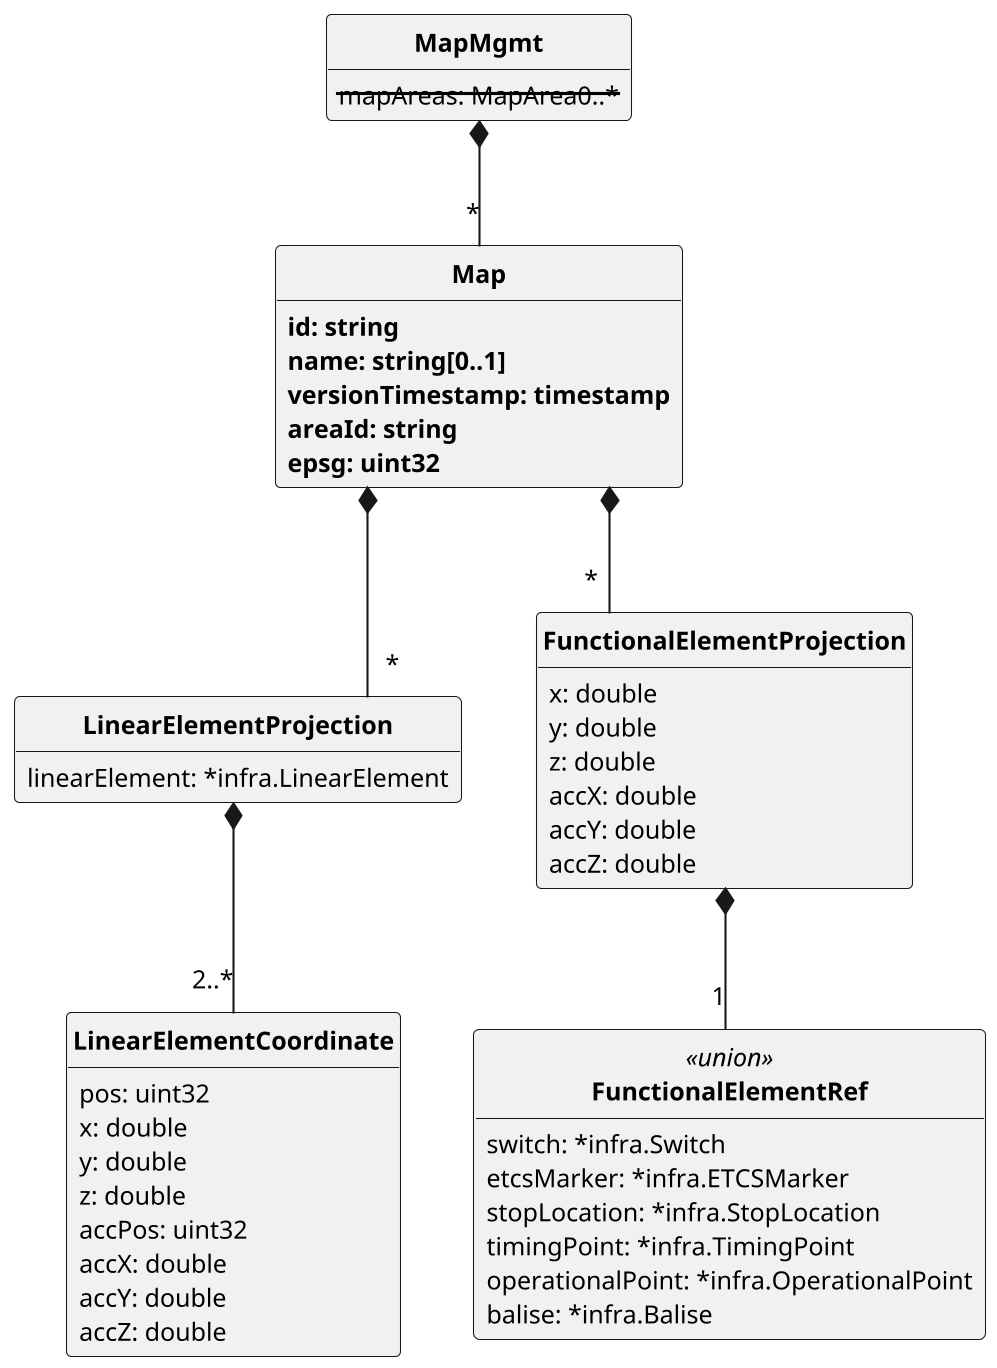@startuml
skinparam monochrome true
skinparam shadowing false
skinparam classAttributeIconSize 0
skinparam DefaultFontName arial
skinparam DefaultFontSize 12
skinparam ClassFontStyle bold
skinparam linetype ortho
skinparam dpi 200
hide empty fields
hide empty methods
hide circle

class Map {
 <b>id: string</b>
 <b>name: string[0..1]</b>
 <b>versionTimestamp: timestamp</b>
 <b>areaId: string</b>
 <b>epsg: uint32</b>
}

class LinearElementProjection {
 linearElement: *infra.LinearElement
}

class LinearElementCoordinate {
 pos: uint32
 x: double
 y: double
 z: double
 accPos: uint32
 accX: double
 accY: double
 accZ: double
}

class FunctionalElementProjection {
 x: double
 y: double
 z: double
 accX: double
 accY: double
 accZ: double
}

class FunctionalElementRef << union >> {
 switch: *infra.Switch
 etcsMarker: *infra.ETCSMarker
 stopLocation: *infra.StopLocation
 timingPoint: *infra.TimingPoint
 operationalPoint: *infra.OperationalPoint
 balise: *infra.Balise
}

class MapMgmt {
 <s>mapAreas: MapArea0..*</s>
}

Map *-- "*" LinearElementProjection
Map *-- "*" FunctionalElementProjection
LinearElementProjection *-- "2..*" LinearElementCoordinate
FunctionalElementProjection *-- "1" FunctionalElementRef
MapMgmt *-- "*" Map
@enduml